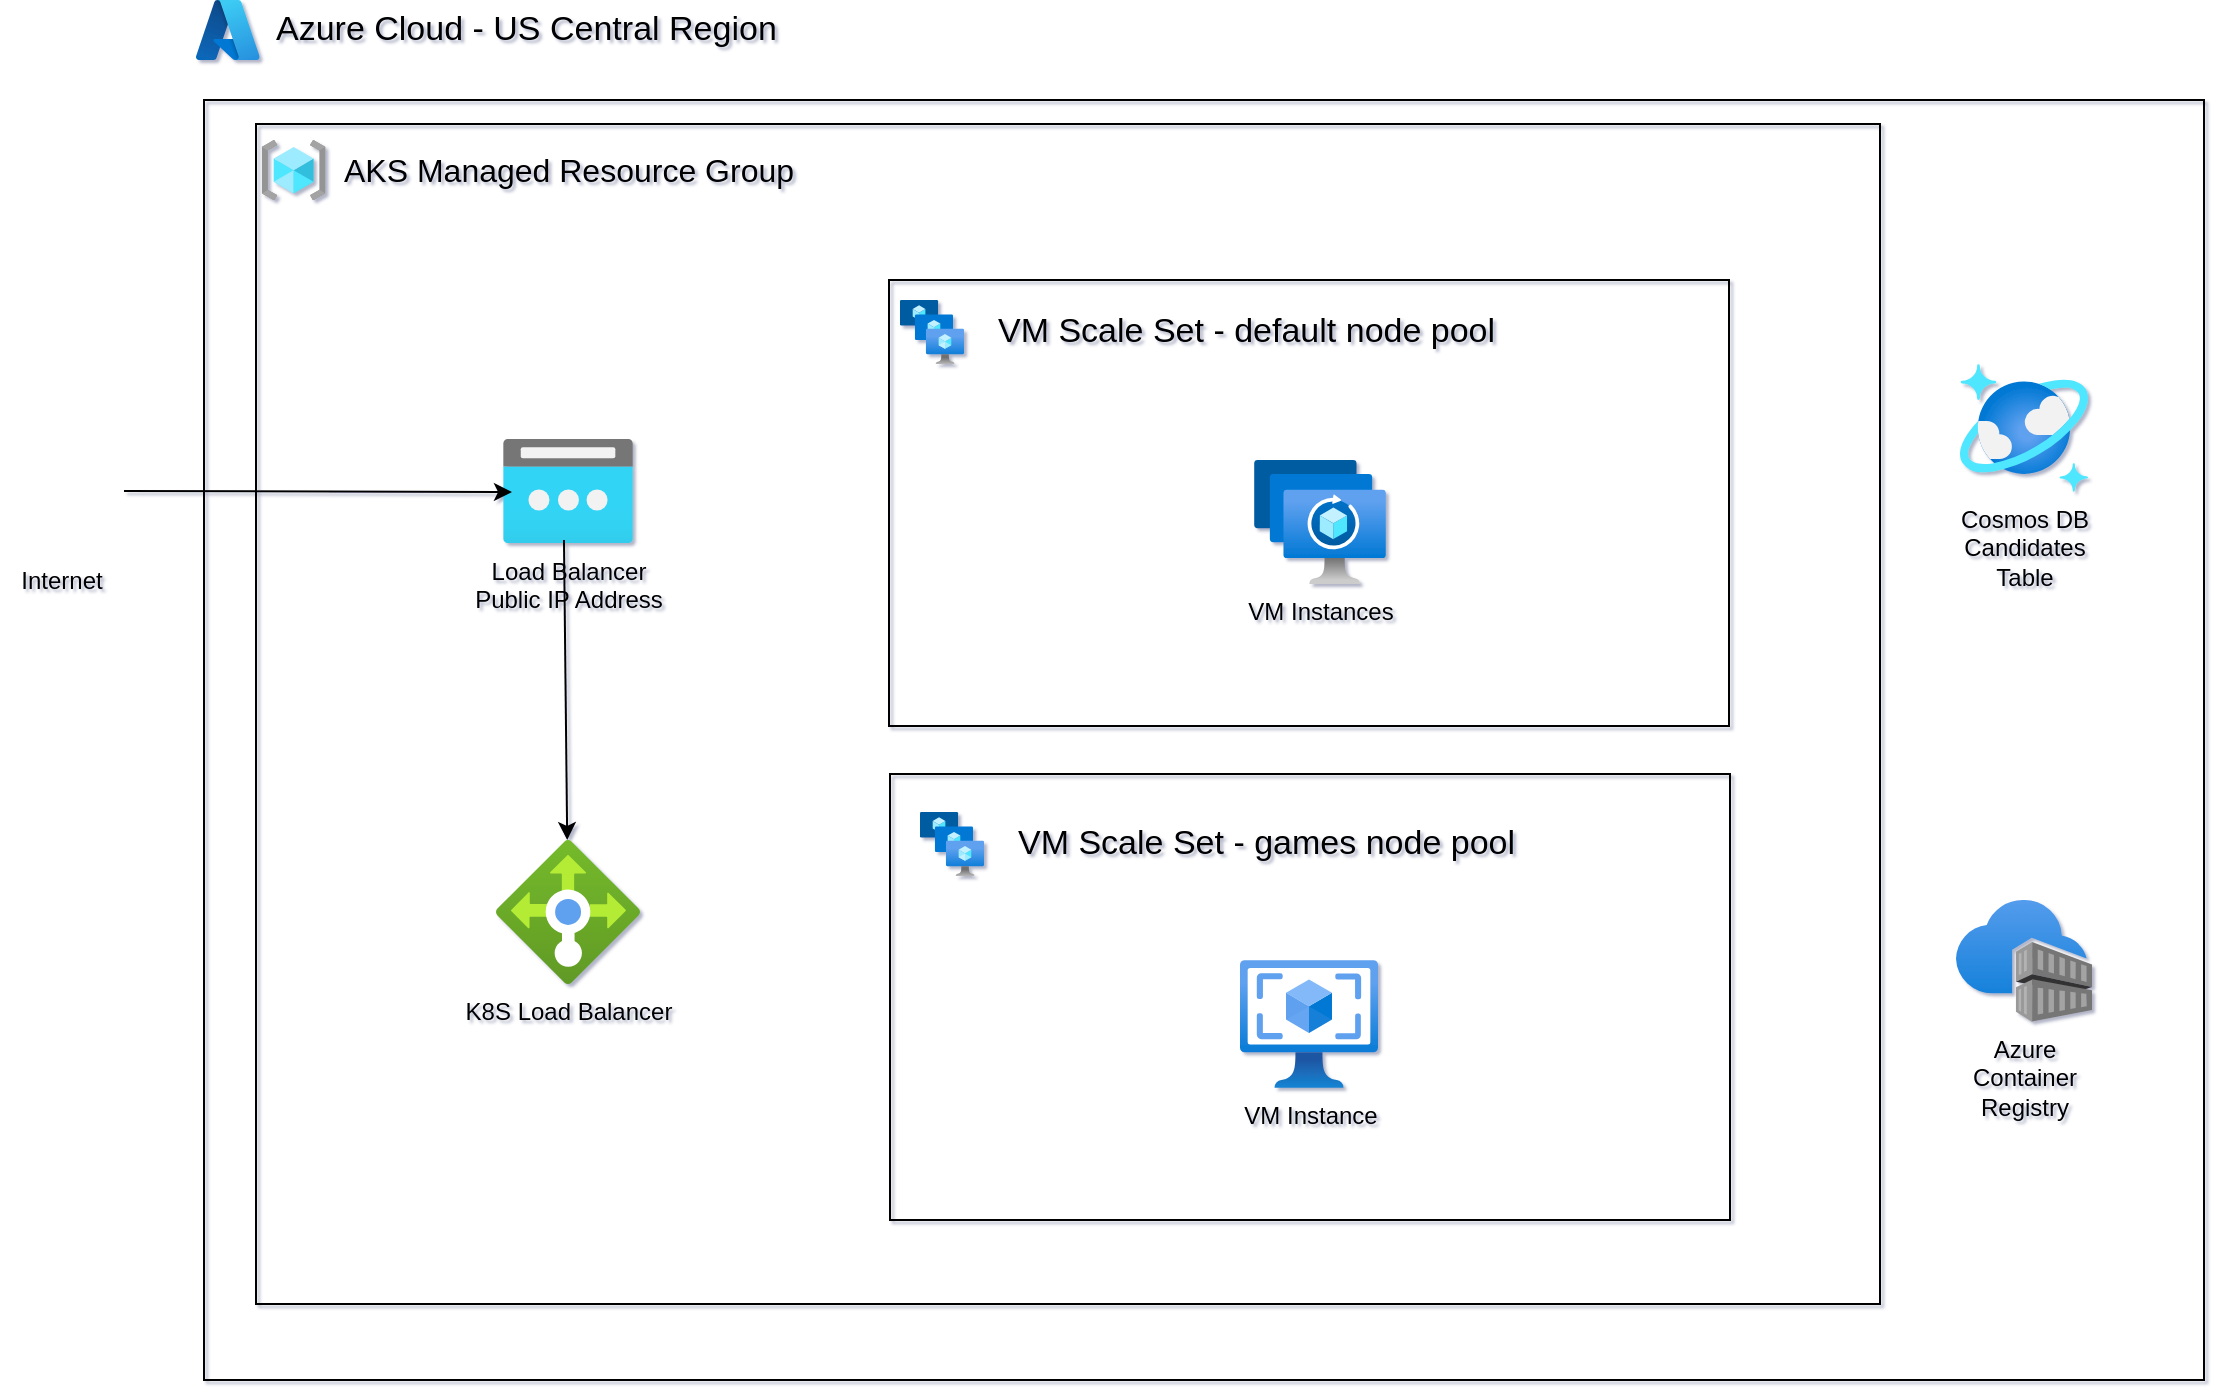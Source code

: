 <mxfile version="26.2.7">
  <diagram id="7gcUSTIZ7YSJ5vT40chW" name="Page-1">
    <mxGraphModel grid="1" page="1" gridSize="10" guides="1" tooltips="1" connect="1" arrows="1" fold="1" pageScale="1" pageWidth="1169" pageHeight="827" background="#ffffff" math="0" shadow="1">
      <root>
        <mxCell id="0" />
        <mxCell id="1" parent="0" />
        <mxCell id="M7SeO1mPTdzSNuAZCHN5-28" value="" style="whiteSpace=wrap;html=1;fillColor=none;rounded=0;labelBackgroundColor=none;fontColor=none;noLabel=1;" vertex="1" parent="1">
          <mxGeometry x="112" y="-750" width="1000" height="640" as="geometry" />
        </mxCell>
        <mxCell id="M7SeO1mPTdzSNuAZCHN5-29" value="" style="whiteSpace=wrap;html=1;rounded=0;fillColor=none;labelPosition=right;verticalLabelPosition=middle;align=left;verticalAlign=middle;" vertex="1" parent="1">
          <mxGeometry x="138" y="-738" width="812" height="590" as="geometry" />
        </mxCell>
        <mxCell id="M7SeO1mPTdzSNuAZCHN5-30" value="Azure Cloud - US Central Region" style="image;aspect=fixed;html=1;points=[];align=left;fontSize=17;image=img/lib/azure2/other/Azure_A.svg;labelBackgroundColor=none;labelPosition=right;verticalLabelPosition=middle;verticalAlign=middle;spacing=8;" vertex="1" parent="1">
          <mxGeometry x="108" y="-800" width="31.82" height="30" as="geometry" />
        </mxCell>
        <mxCell id="M7SeO1mPTdzSNuAZCHN5-37" value="Cosmos DB&lt;div&gt;Candidates&lt;/div&gt;&lt;div&gt;Table&lt;/div&gt;&lt;div&gt;&lt;br&gt;&lt;/div&gt;" style="image;aspect=fixed;html=1;points=[];align=center;fontSize=12;image=img/lib/azure2/databases/Azure_Cosmos_DB.svg;labelBackgroundColor=none;" vertex="1" parent="1">
          <mxGeometry x="990" y="-618" width="64" height="64" as="geometry" />
        </mxCell>
        <mxCell id="M7SeO1mPTdzSNuAZCHN5-43" value="" style="whiteSpace=wrap;html=1;fillColor=none;rounded=0;glass=1;" vertex="1" parent="1">
          <mxGeometry x="455" y="-413" width="420" height="223" as="geometry" />
        </mxCell>
        <mxCell id="M7SeO1mPTdzSNuAZCHN5-51" value="VM Scale Set - default node pool" style="image;aspect=fixed;html=1;points=[];align=left;fontSize=17;image=img/lib/azure2/compute/VM_Scale_Sets.svg;labelBackgroundColor=none;labelPosition=right;verticalLabelPosition=middle;verticalAlign=middle;spacing=17;" vertex="1" parent="1">
          <mxGeometry x="460" y="-650" width="32" height="32" as="geometry" />
        </mxCell>
        <mxCell id="M7SeO1mPTdzSNuAZCHN5-57" value="VM Instances" style="image;aspect=fixed;html=1;points=[];align=center;fontSize=12;image=img/lib/azure2/networking/Spot_VMSS.svg;labelBackgroundColor=none;" vertex="1" parent="1">
          <mxGeometry x="637.06" y="-570" width="65.88" height="62" as="geometry" />
        </mxCell>
        <mxCell id="M7SeO1mPTdzSNuAZCHN5-76" value="Internet" style="shape=image;verticalLabelPosition=bottom;labelBackgroundColor=none;verticalAlign=top;aspect=fixed;imageAspect=0;image=https://cdn-icons-png.flaticon.com/512/493/493805.png;" vertex="1" parent="1">
          <mxGeometry x="10" y="-585.5" width="62" height="62" as="geometry" />
        </mxCell>
        <mxCell id="SOTiCCxiL8UgvPsuvDnt-3" value="" style="whiteSpace=wrap;html=1;fillColor=none;rounded=0;glass=1;" vertex="1" parent="1">
          <mxGeometry x="454.5" y="-660" width="420" height="223" as="geometry" />
        </mxCell>
        <mxCell id="SOTiCCxiL8UgvPsuvDnt-4" value="VM Scale Set - games node pool" style="image;aspect=fixed;html=1;points=[];align=left;fontSize=17;image=img/lib/azure2/compute/VM_Scale_Sets.svg;labelBackgroundColor=none;labelPosition=right;verticalLabelPosition=middle;verticalAlign=middle;spacing=17;" vertex="1" parent="1">
          <mxGeometry x="470" y="-394" width="32" height="32" as="geometry" />
        </mxCell>
        <mxCell id="SOTiCCxiL8UgvPsuvDnt-5" value="VM Instance" style="image;aspect=fixed;html=1;points=[];align=center;fontSize=12;image=img/lib/azure2/compute/VM_Images_Classic.svg;labelBackgroundColor=none;" vertex="1" parent="1">
          <mxGeometry x="630" y="-320" width="69" height="64" as="geometry" />
        </mxCell>
        <mxCell id="SOTiCCxiL8UgvPsuvDnt-6" value="K8S Load Balancer" style="image;aspect=fixed;html=1;points=[];align=center;fontSize=12;image=img/lib/azure2/networking/Load_Balancers.svg;labelBackgroundColor=none;" vertex="1" parent="1">
          <mxGeometry x="258" y="-380" width="72" height="72" as="geometry" />
        </mxCell>
        <mxCell id="SOTiCCxiL8UgvPsuvDnt-7" value="AKS Managed Resource Group" style="image;aspect=fixed;html=1;points=[];align=left;fontSize=16;image=img/lib/azure2/general/Resource_Groups.svg;labelPosition=right;verticalLabelPosition=middle;verticalAlign=middle;labelBackgroundColor=none;spacingLeft=7;" vertex="1" parent="1">
          <mxGeometry x="140.82" y="-730" width="32" height="30.12" as="geometry" />
        </mxCell>
        <mxCell id="SOTiCCxiL8UgvPsuvDnt-9" value="Load Balancer&lt;div&gt;Public IP Address&lt;/div&gt;" style="image;aspect=fixed;html=1;points=[];align=center;fontSize=12;image=img/lib/azure2/networking/Public_IP_Addresses.svg;labelBackgroundColor=none;" vertex="1" parent="1">
          <mxGeometry x="261.5" y="-580.5" width="65" height="52" as="geometry" />
        </mxCell>
        <mxCell id="SOTiCCxiL8UgvPsuvDnt-10" value="" style="endArrow=classic;html=1;rounded=0;exitX=1;exitY=0.5;exitDx=0;exitDy=0;entryX=0.069;entryY=0.51;entryDx=0;entryDy=0;entryPerimeter=0;" edge="1" parent="1" source="M7SeO1mPTdzSNuAZCHN5-76" target="SOTiCCxiL8UgvPsuvDnt-9">
          <mxGeometry width="50" height="50" relative="1" as="geometry">
            <mxPoint x="608" y="-540" as="sourcePoint" />
            <mxPoint x="658" y="-590" as="targetPoint" />
          </mxGeometry>
        </mxCell>
        <mxCell id="SOTiCCxiL8UgvPsuvDnt-13" value="" style="endArrow=classic;html=1;rounded=0;exitX=0.469;exitY=0.971;exitDx=0;exitDy=0;exitPerimeter=0;" edge="1" parent="1" source="SOTiCCxiL8UgvPsuvDnt-9" target="SOTiCCxiL8UgvPsuvDnt-6">
          <mxGeometry width="50" height="50" relative="1" as="geometry">
            <mxPoint x="608" y="-540" as="sourcePoint" />
            <mxPoint x="658" y="-590" as="targetPoint" />
          </mxGeometry>
        </mxCell>
        <mxCell id="SOTiCCxiL8UgvPsuvDnt-14" value="Azure&lt;div&gt;Container&lt;/div&gt;&lt;div&gt;Registry&lt;/div&gt;&lt;div&gt;&lt;br&gt;&lt;/div&gt;" style="image;aspect=fixed;html=1;points=[];align=center;fontSize=12;image=img/lib/azure2/containers/Container_Registries.svg;labelBackgroundColor=none;" vertex="1" parent="1">
          <mxGeometry x="988" y="-350" width="68" height="61" as="geometry" />
        </mxCell>
      </root>
    </mxGraphModel>
  </diagram>
</mxfile>
